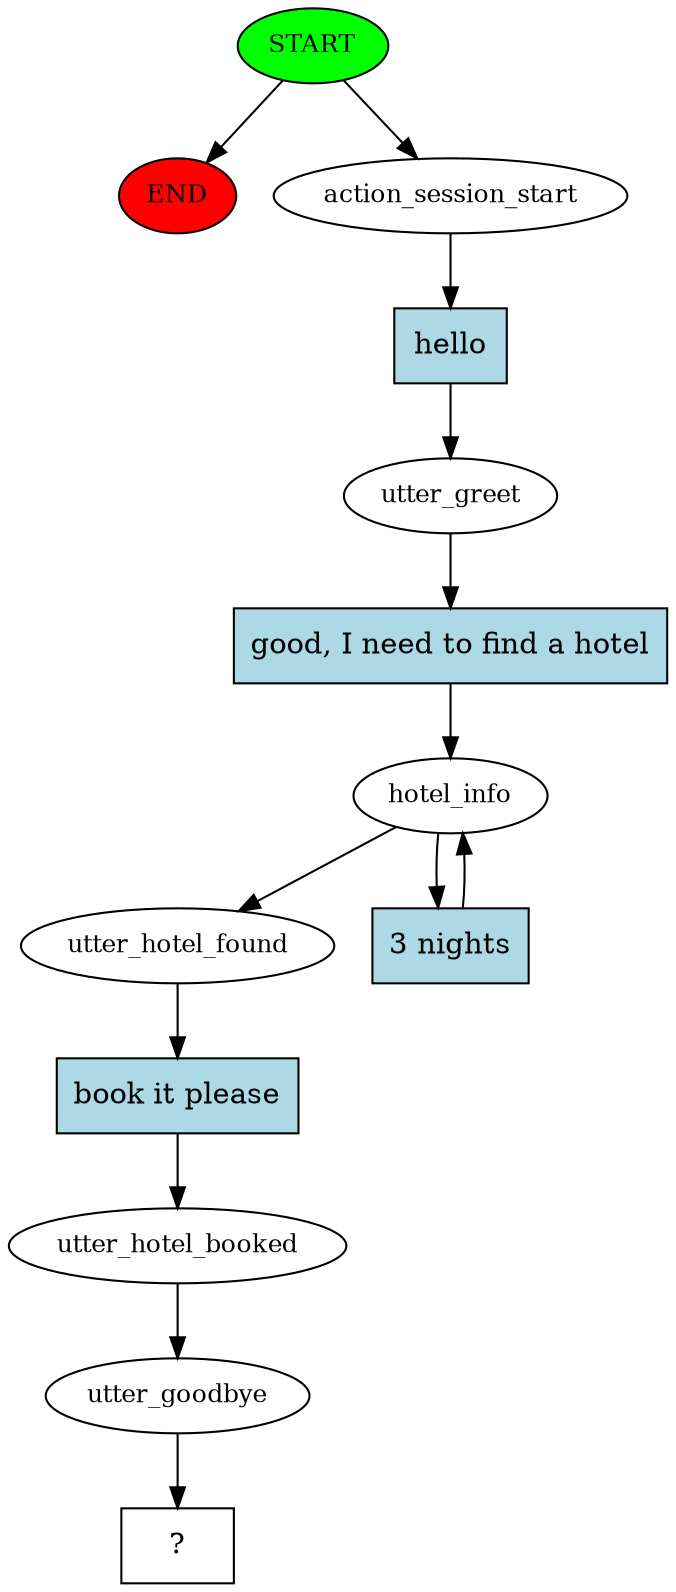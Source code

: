 digraph  {
0 [class="start active", fillcolor=green, fontsize=12, label=START, style=filled];
"-1" [class=end, fillcolor=red, fontsize=12, label=END, style=filled];
1 [class=active, fontsize=12, label=action_session_start];
2 [class=active, fontsize=12, label=utter_greet];
3 [class=active, fontsize=12, label=hotel_info];
7 [class=active, fontsize=12, label=utter_hotel_found];
8 [class=active, fontsize=12, label=utter_hotel_booked];
9 [class=active, fontsize=12, label=utter_goodbye];
10 [class="intent dashed active", label="  ?  ", shape=rect];
11 [class="intent active", fillcolor=lightblue, label=hello, shape=rect, style=filled];
12 [class="intent active", fillcolor=lightblue, label="good, I need to find a hotel", shape=rect, style=filled];
13 [class="intent active", fillcolor=lightblue, label="3 nights", shape=rect, style=filled];
14 [class="intent active", fillcolor=lightblue, label="book it please", shape=rect, style=filled];
0 -> "-1"  [class="", key=NONE, label=""];
0 -> 1  [class=active, key=NONE, label=""];
1 -> 11  [class=active, key=0];
2 -> 12  [class=active, key=0];
3 -> 7  [class=active, key=NONE, label=""];
3 -> 13  [class=active, key=0];
7 -> 14  [class=active, key=0];
8 -> 9  [class=active, key=NONE, label=""];
9 -> 10  [class=active, key=NONE, label=""];
11 -> 2  [class=active, key=0];
12 -> 3  [class=active, key=0];
13 -> 3  [class=active, key=0];
14 -> 8  [class=active, key=0];
}
